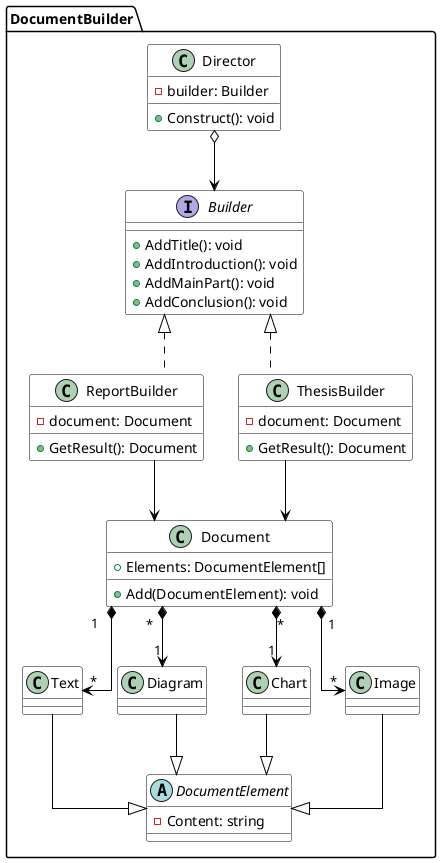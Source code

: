 @startuml
package "DocumentBuilder" {
    skinparam class {
        BackgroundColor White
        ArrowColor Black
        BorderColor Black
        linetype polyline
    }
    skinparam linetype ortho

    class Director {
        -builder: Builder

        +Construct(): void
    }

    interface Builder {
        +AddTitle(): void
        +AddIntroduction(): void
        +AddMainPart(): void
        +AddConclusion(): void
    }

    abstract class DocumentElement {
        -Content: string
    }

    class Document {
        +Elements: DocumentElement[]

        +Add(DocumentElement): void
    }

    class Text {
    }

    class Diagram {
    }

    class Chart {
    }

    class Image {
    }

    class ReportBuilder {
        -document: Document

        +GetResult(): Document
    }

    class ThesisBuilder {
        -document: Document

        +GetResult(): Document
    }

    Director o--> Builder
    Builder <|.down. ThesisBuilder
    Builder <|.down. ReportBuilder
    ReportBuilder --> Document
    ThesisBuilder --> Document
    Document "1" *--> "*" Text
    ' bugfix: Document "1" *--> "*" Diagram
    Document "*" *--> "1" Diagram
    ' bugfix: Document "1" *--> "*" Chart
    Document "*" *--> "1" Chart
    Document "1" *--> "*" Image
    Text --|> DocumentElement
    Diagram --|> DocumentElement
    Chart --|> DocumentElement
    Image --|> DocumentElement
}

@enduml